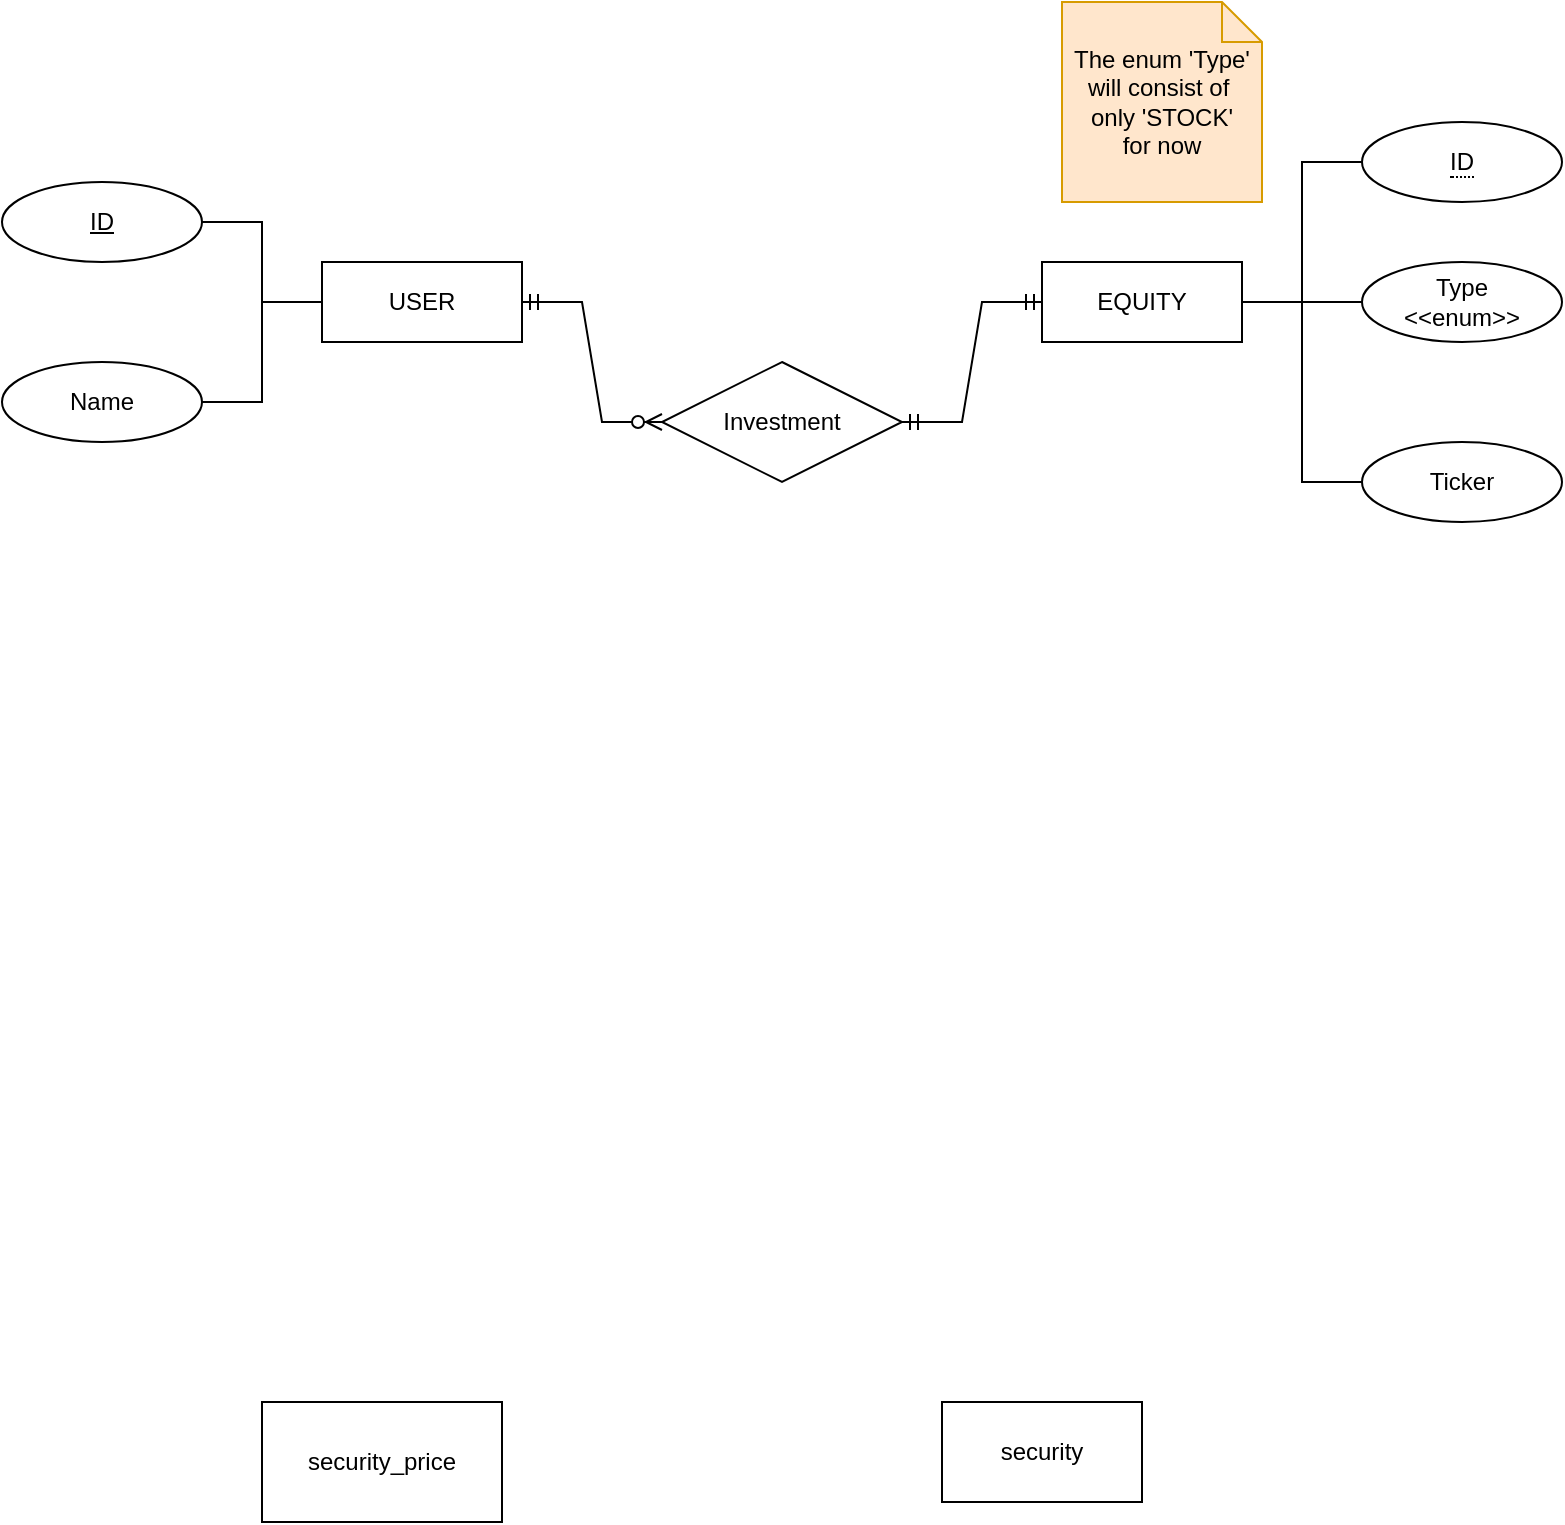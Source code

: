 <mxfile version="20.7.4" type="device"><diagram id="R2lEEEUBdFMjLlhIrx00" name="Page-1"><mxGraphModel dx="910" dy="1587" grid="1" gridSize="10" guides="1" tooltips="1" connect="1" arrows="1" fold="1" page="1" pageScale="1" pageWidth="850" pageHeight="1100" math="0" shadow="0" extFonts="Permanent Marker^https://fonts.googleapis.com/css?family=Permanent+Marker"><root><mxCell id="0"/><mxCell id="1" parent="0"/><mxCell id="BtRs8O5J7r5sRZT3FG04-1" value="USER" style="whiteSpace=wrap;html=1;align=center;" parent="1" vertex="1"><mxGeometry x="210" y="-240" width="100" height="40" as="geometry"/></mxCell><mxCell id="BtRs8O5J7r5sRZT3FG04-6" style="edgeStyle=orthogonalEdgeStyle;rounded=0;orthogonalLoop=1;jettySize=auto;html=1;entryX=0;entryY=0.5;entryDx=0;entryDy=0;endArrow=none;endFill=0;" parent="1" source="BtRs8O5J7r5sRZT3FG04-2" target="BtRs8O5J7r5sRZT3FG04-1" edge="1"><mxGeometry relative="1" as="geometry"/></mxCell><mxCell id="BtRs8O5J7r5sRZT3FG04-2" value="Name" style="ellipse;whiteSpace=wrap;html=1;align=center;" parent="1" vertex="1"><mxGeometry x="50" y="-190" width="100" height="40" as="geometry"/></mxCell><mxCell id="BtRs8O5J7r5sRZT3FG04-5" style="edgeStyle=orthogonalEdgeStyle;rounded=0;orthogonalLoop=1;jettySize=auto;html=1;entryX=0;entryY=0.5;entryDx=0;entryDy=0;endArrow=none;endFill=0;" parent="1" source="BtRs8O5J7r5sRZT3FG04-3" target="BtRs8O5J7r5sRZT3FG04-1" edge="1"><mxGeometry relative="1" as="geometry"/></mxCell><mxCell id="BtRs8O5J7r5sRZT3FG04-3" value="ID" style="ellipse;whiteSpace=wrap;html=1;align=center;fontStyle=4;" parent="1" vertex="1"><mxGeometry x="50" y="-280" width="100" height="40" as="geometry"/></mxCell><mxCell id="BtRs8O5J7r5sRZT3FG04-7" value="EQUITY" style="whiteSpace=wrap;html=1;align=center;" parent="1" vertex="1"><mxGeometry x="570" y="-240" width="100" height="40" as="geometry"/></mxCell><mxCell id="BtRs8O5J7r5sRZT3FG04-9" style="edgeStyle=orthogonalEdgeStyle;rounded=0;orthogonalLoop=1;jettySize=auto;html=1;entryX=1;entryY=0.5;entryDx=0;entryDy=0;endArrow=none;endFill=0;" parent="1" source="BtRs8O5J7r5sRZT3FG04-8" target="BtRs8O5J7r5sRZT3FG04-7" edge="1"><mxGeometry relative="1" as="geometry"/></mxCell><mxCell id="BtRs8O5J7r5sRZT3FG04-8" value="&lt;span style=&quot;border-bottom: 1px dotted&quot;&gt;ID&lt;/span&gt;" style="ellipse;whiteSpace=wrap;html=1;align=center;" parent="1" vertex="1"><mxGeometry x="730" y="-310" width="100" height="40" as="geometry"/></mxCell><mxCell id="BtRs8O5J7r5sRZT3FG04-10" value="Investment" style="shape=rhombus;perimeter=rhombusPerimeter;whiteSpace=wrap;html=1;align=center;" parent="1" vertex="1"><mxGeometry x="380" y="-190" width="120" height="60" as="geometry"/></mxCell><mxCell id="BtRs8O5J7r5sRZT3FG04-13" value="" style="edgeStyle=entityRelationEdgeStyle;fontSize=12;html=1;endArrow=ERzeroToMany;startArrow=ERmandOne;rounded=0;exitX=1;exitY=0.5;exitDx=0;exitDy=0;entryX=0;entryY=0.5;entryDx=0;entryDy=0;" parent="1" source="BtRs8O5J7r5sRZT3FG04-1" target="BtRs8O5J7r5sRZT3FG04-10" edge="1"><mxGeometry width="100" height="100" relative="1" as="geometry"><mxPoint x="280" y="-30" as="sourcePoint"/><mxPoint x="380" y="-130" as="targetPoint"/></mxGeometry></mxCell><mxCell id="BtRs8O5J7r5sRZT3FG04-14" value="" style="edgeStyle=entityRelationEdgeStyle;fontSize=12;html=1;endArrow=ERmandOne;startArrow=ERmandOne;rounded=0;exitX=1;exitY=0.5;exitDx=0;exitDy=0;entryX=0;entryY=0.5;entryDx=0;entryDy=0;" parent="1" source="BtRs8O5J7r5sRZT3FG04-10" target="BtRs8O5J7r5sRZT3FG04-7" edge="1"><mxGeometry width="100" height="100" relative="1" as="geometry"><mxPoint x="520" y="-10" as="sourcePoint"/><mxPoint x="620" y="-110" as="targetPoint"/></mxGeometry></mxCell><mxCell id="BtRs8O5J7r5sRZT3FG04-16" style="edgeStyle=orthogonalEdgeStyle;rounded=0;orthogonalLoop=1;jettySize=auto;html=1;endArrow=none;endFill=0;" parent="1" source="BtRs8O5J7r5sRZT3FG04-15" edge="1"><mxGeometry relative="1" as="geometry"><mxPoint x="670" y="-220" as="targetPoint"/></mxGeometry></mxCell><mxCell id="BtRs8O5J7r5sRZT3FG04-15" value="Type&lt;br&gt;&amp;lt;&amp;lt;enum&amp;gt;&amp;gt;" style="ellipse;whiteSpace=wrap;html=1;align=center;" parent="1" vertex="1"><mxGeometry x="730" y="-240" width="100" height="40" as="geometry"/></mxCell><mxCell id="BtRs8O5J7r5sRZT3FG04-19" style="edgeStyle=orthogonalEdgeStyle;rounded=0;orthogonalLoop=1;jettySize=auto;html=1;entryX=1;entryY=0.5;entryDx=0;entryDy=0;endArrow=none;endFill=0;" parent="1" source="BtRs8O5J7r5sRZT3FG04-18" target="BtRs8O5J7r5sRZT3FG04-7" edge="1"><mxGeometry relative="1" as="geometry"/></mxCell><mxCell id="BtRs8O5J7r5sRZT3FG04-18" value="Ticker" style="ellipse;whiteSpace=wrap;html=1;align=center;" parent="1" vertex="1"><mxGeometry x="730" y="-150" width="100" height="40" as="geometry"/></mxCell><mxCell id="BtRs8O5J7r5sRZT3FG04-20" value="The enum 'Type'&lt;br&gt;will consist of&amp;nbsp;&lt;br&gt;only 'STOCK'&lt;br&gt;for now" style="shape=note;size=20;whiteSpace=wrap;html=1;fillColor=#ffe6cc;strokeColor=#d79b00;" parent="1" vertex="1"><mxGeometry x="580" y="-370" width="100" height="100" as="geometry"/></mxCell><mxCell id="RRZW0EPRuiuYp6_sWml_-1" value="security" style="rounded=0;whiteSpace=wrap;html=1;" vertex="1" parent="1"><mxGeometry x="520" y="330" width="100" height="50" as="geometry"/></mxCell><mxCell id="RRZW0EPRuiuYp6_sWml_-3" value="security_price" style="rounded=0;whiteSpace=wrap;html=1;" vertex="1" parent="1"><mxGeometry x="180" y="330" width="120" height="60" as="geometry"/></mxCell></root></mxGraphModel></diagram></mxfile>